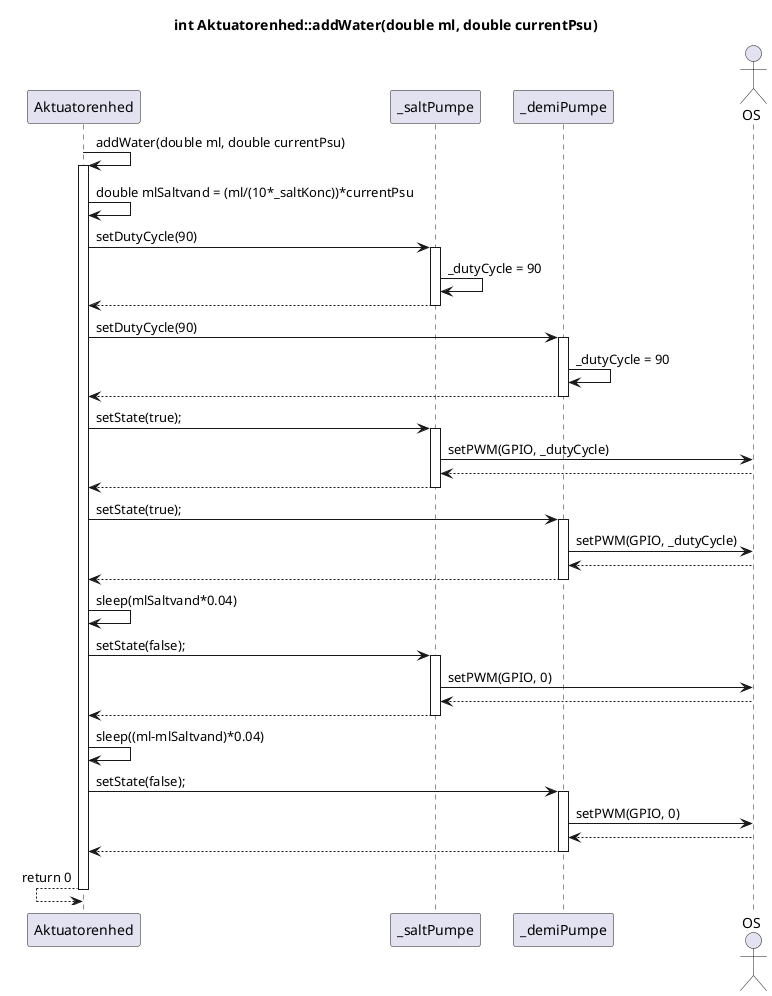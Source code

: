 @startuml SD_AE_addWater

Participant Aktuatorenhed as ae
participant _saltPumpe as tp
participant _demiPumpe as sp
actor OS as os





title int Aktuatorenhed::addWater(double ml, double currentPsu)


        ae -> ae : addWater(double ml, double currentPsu)
        activate ae
        ae -> ae : double mlSaltvand = (ml/(10*_saltKonc))*currentPsu
            
            ae -> tp : setDutyCycle(90)
            activate tp
            tp -> tp : _dutyCycle = 90
            ae <-- tp
            deactivate tp
            ae -> sp : setDutyCycle(90)
            activate sp
            sp -> sp : _dutyCycle = 90
            ae <-- sp
            deactivate sp

            ae -> tp : setState(true);
            activate tp
            tp -> os : setPWM(GPIO, _dutyCycle)
            tp <-- os
            ae <-- tp
            deactivate tp
            ae -> sp : setState(true);
            activate sp
            sp -> os : setPWM(GPIO, _dutyCycle)
            sp <-- os
            ae <-- sp
            deactivate sp

        ae -> ae : sleep(mlSaltvand*0.04)

        ae -> tp : setState(false);
            activate tp
            tp -> os : setPWM(GPIO, 0)
            tp <-- os
            ae <-- tp
            deactivate tp
                 
        ae -> ae : sleep((ml-mlSaltvand)*0.04)
        ae -> sp : setState(false);
            activate sp
            sp -> os : setPWM(GPIO, 0)
            sp <-- os
            ae <-- sp
            deactivate sp
            ae <-- ae : return 0
     deactivate ae
            
            
            

@enduml
